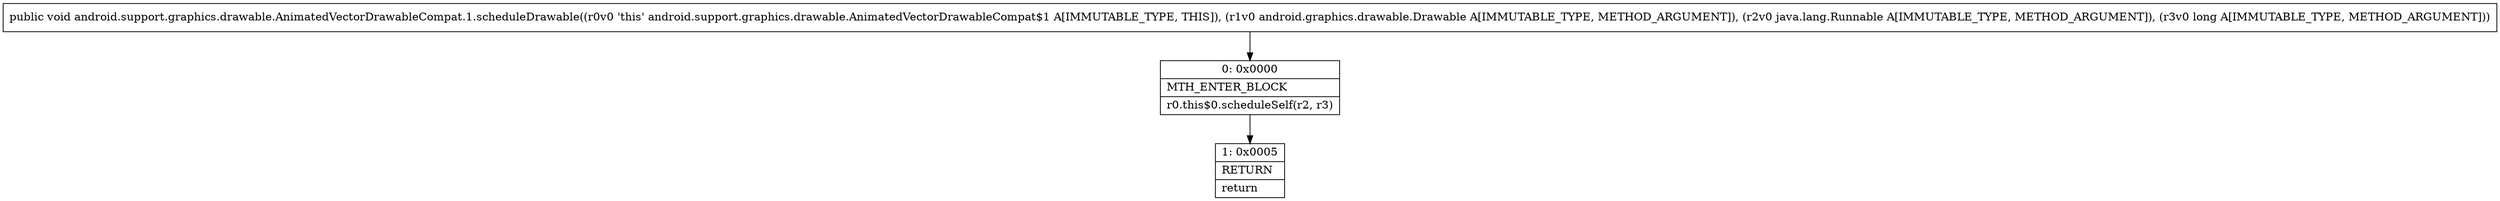 digraph "CFG forandroid.support.graphics.drawable.AnimatedVectorDrawableCompat.1.scheduleDrawable(Landroid\/graphics\/drawable\/Drawable;Ljava\/lang\/Runnable;J)V" {
Node_0 [shape=record,label="{0\:\ 0x0000|MTH_ENTER_BLOCK\l|r0.this$0.scheduleSelf(r2, r3)\l}"];
Node_1 [shape=record,label="{1\:\ 0x0005|RETURN\l|return\l}"];
MethodNode[shape=record,label="{public void android.support.graphics.drawable.AnimatedVectorDrawableCompat.1.scheduleDrawable((r0v0 'this' android.support.graphics.drawable.AnimatedVectorDrawableCompat$1 A[IMMUTABLE_TYPE, THIS]), (r1v0 android.graphics.drawable.Drawable A[IMMUTABLE_TYPE, METHOD_ARGUMENT]), (r2v0 java.lang.Runnable A[IMMUTABLE_TYPE, METHOD_ARGUMENT]), (r3v0 long A[IMMUTABLE_TYPE, METHOD_ARGUMENT])) }"];
MethodNode -> Node_0;
Node_0 -> Node_1;
}

